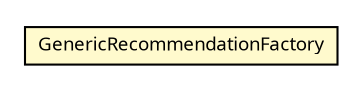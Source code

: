 #!/usr/local/bin/dot
#
# Class diagram 
# Generated by UMLGraph version R5_6 (http://www.umlgraph.org/)
#

digraph G {
	edge [fontname="Trebuchet MS",fontsize=10,labelfontname="Trebuchet MS",labelfontsize=10];
	node [fontname="Trebuchet MS",fontsize=10,shape=plaintext];
	nodesep=0.25;
	ranksep=0.5;
	// se.cambio.cds.model.recommendation.dao.GenericRecommendationFactory
	c219679 [label=<<table title="se.cambio.cds.model.recommendation.dao.GenericRecommendationFactory" border="0" cellborder="1" cellspacing="0" cellpadding="2" port="p" bgcolor="lemonChiffon" href="./GenericRecommendationFactory.html">
		<tr><td><table border="0" cellspacing="0" cellpadding="1">
<tr><td align="center" balign="center"><font face="Trebuchet MS"> GenericRecommendationFactory </font></td></tr>
		</table></td></tr>
		</table>>, URL="./GenericRecommendationFactory.html", fontname="Trebuchet MS", fontcolor="black", fontsize=9.0];
}

